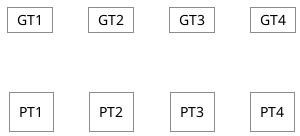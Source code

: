 @startuml

skinparam {
    defaultTextAlignment center
    roundCorner 0
    CardBackgroundColor transparent
    RectangleBackgroundColor transparent
    RectangleFontName Source Sans Pro
    RectangleFontStyle normal
}

card GT1
card GT2
card GT3
card GT4

rectangle PT1
rectangle PT2
rectangle PT3
rectangle PT4

GT1-down[hidden]-PT1
GT2-down[hidden]-PT2
GT3-down[hidden]-PT3
GT4-down[hidden]-PT4

PT1-right[hidden]-PT2
PT2-right[hidden]-PT3
PT3-right[hidden]-PT4

@enduml

